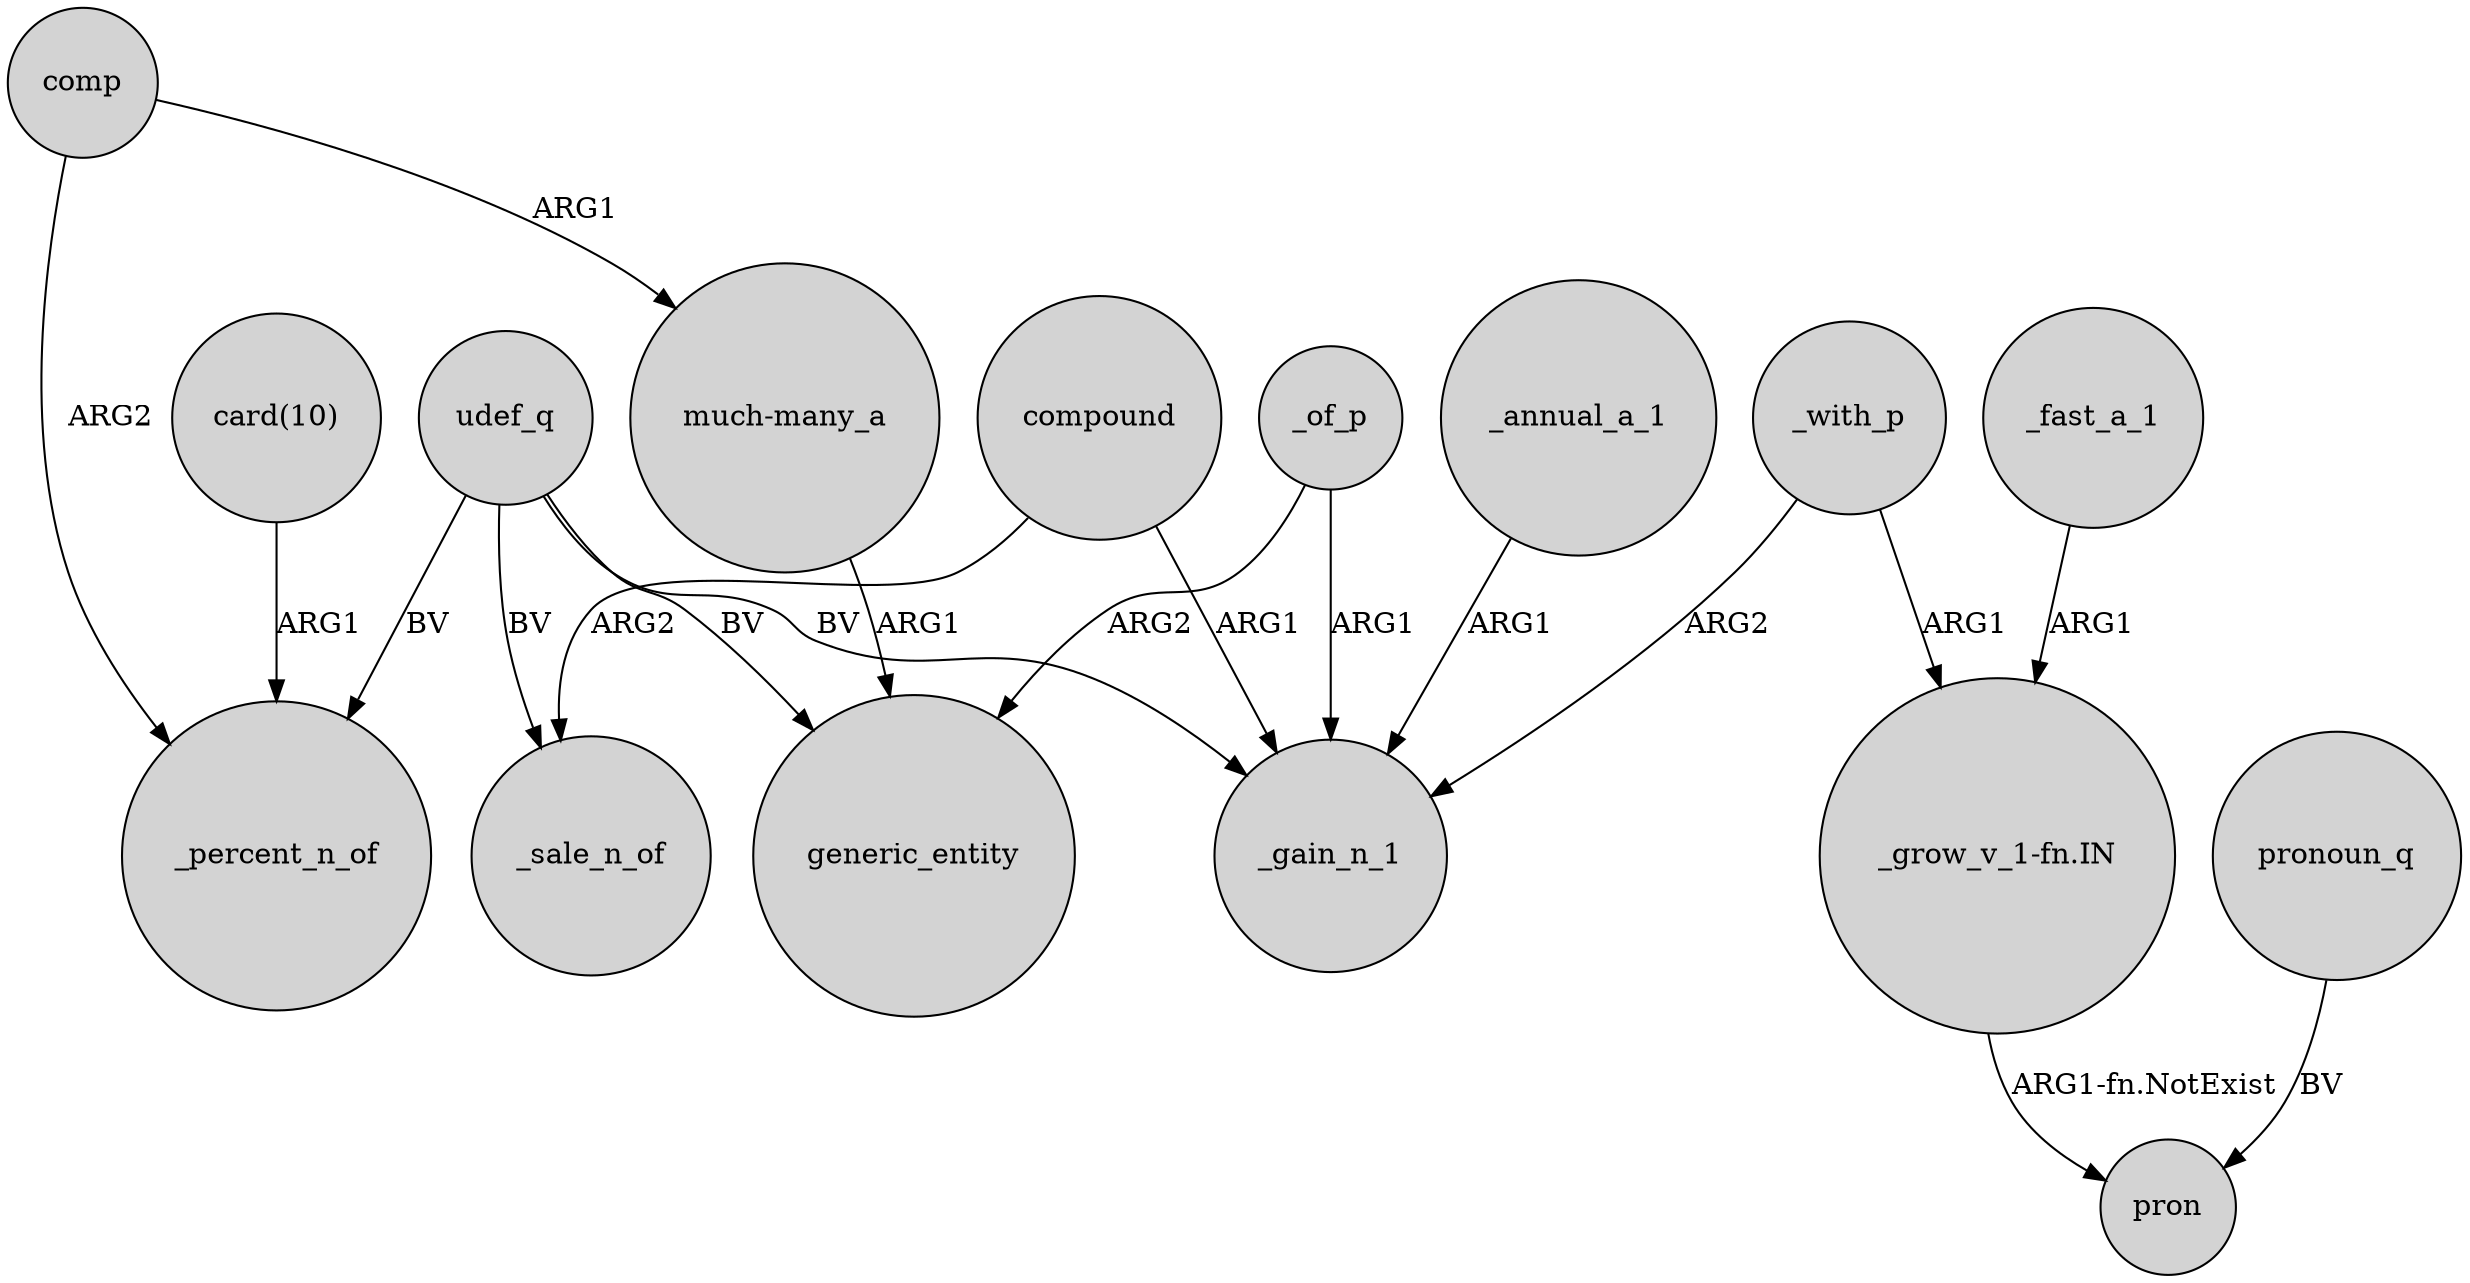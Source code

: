 digraph {
	node [shape=circle style=filled]
	"card(10)" -> _percent_n_of [label=ARG1]
	_of_p -> generic_entity [label=ARG2]
	compound -> _sale_n_of [label=ARG2]
	_with_p -> _gain_n_1 [label=ARG2]
	comp -> "much-many_a" [label=ARG1]
	compound -> _gain_n_1 [label=ARG1]
	udef_q -> generic_entity [label=BV]
	udef_q -> _percent_n_of [label=BV]
	_annual_a_1 -> _gain_n_1 [label=ARG1]
	udef_q -> _gain_n_1 [label=BV]
	_with_p -> "_grow_v_1-fn.IN" [label=ARG1]
	_of_p -> _gain_n_1 [label=ARG1]
	"much-many_a" -> generic_entity [label=ARG1]
	comp -> _percent_n_of [label=ARG2]
	"_grow_v_1-fn.IN" -> pron [label="ARG1-fn.NotExist"]
	_fast_a_1 -> "_grow_v_1-fn.IN" [label=ARG1]
	udef_q -> _sale_n_of [label=BV]
	pronoun_q -> pron [label=BV]
}
